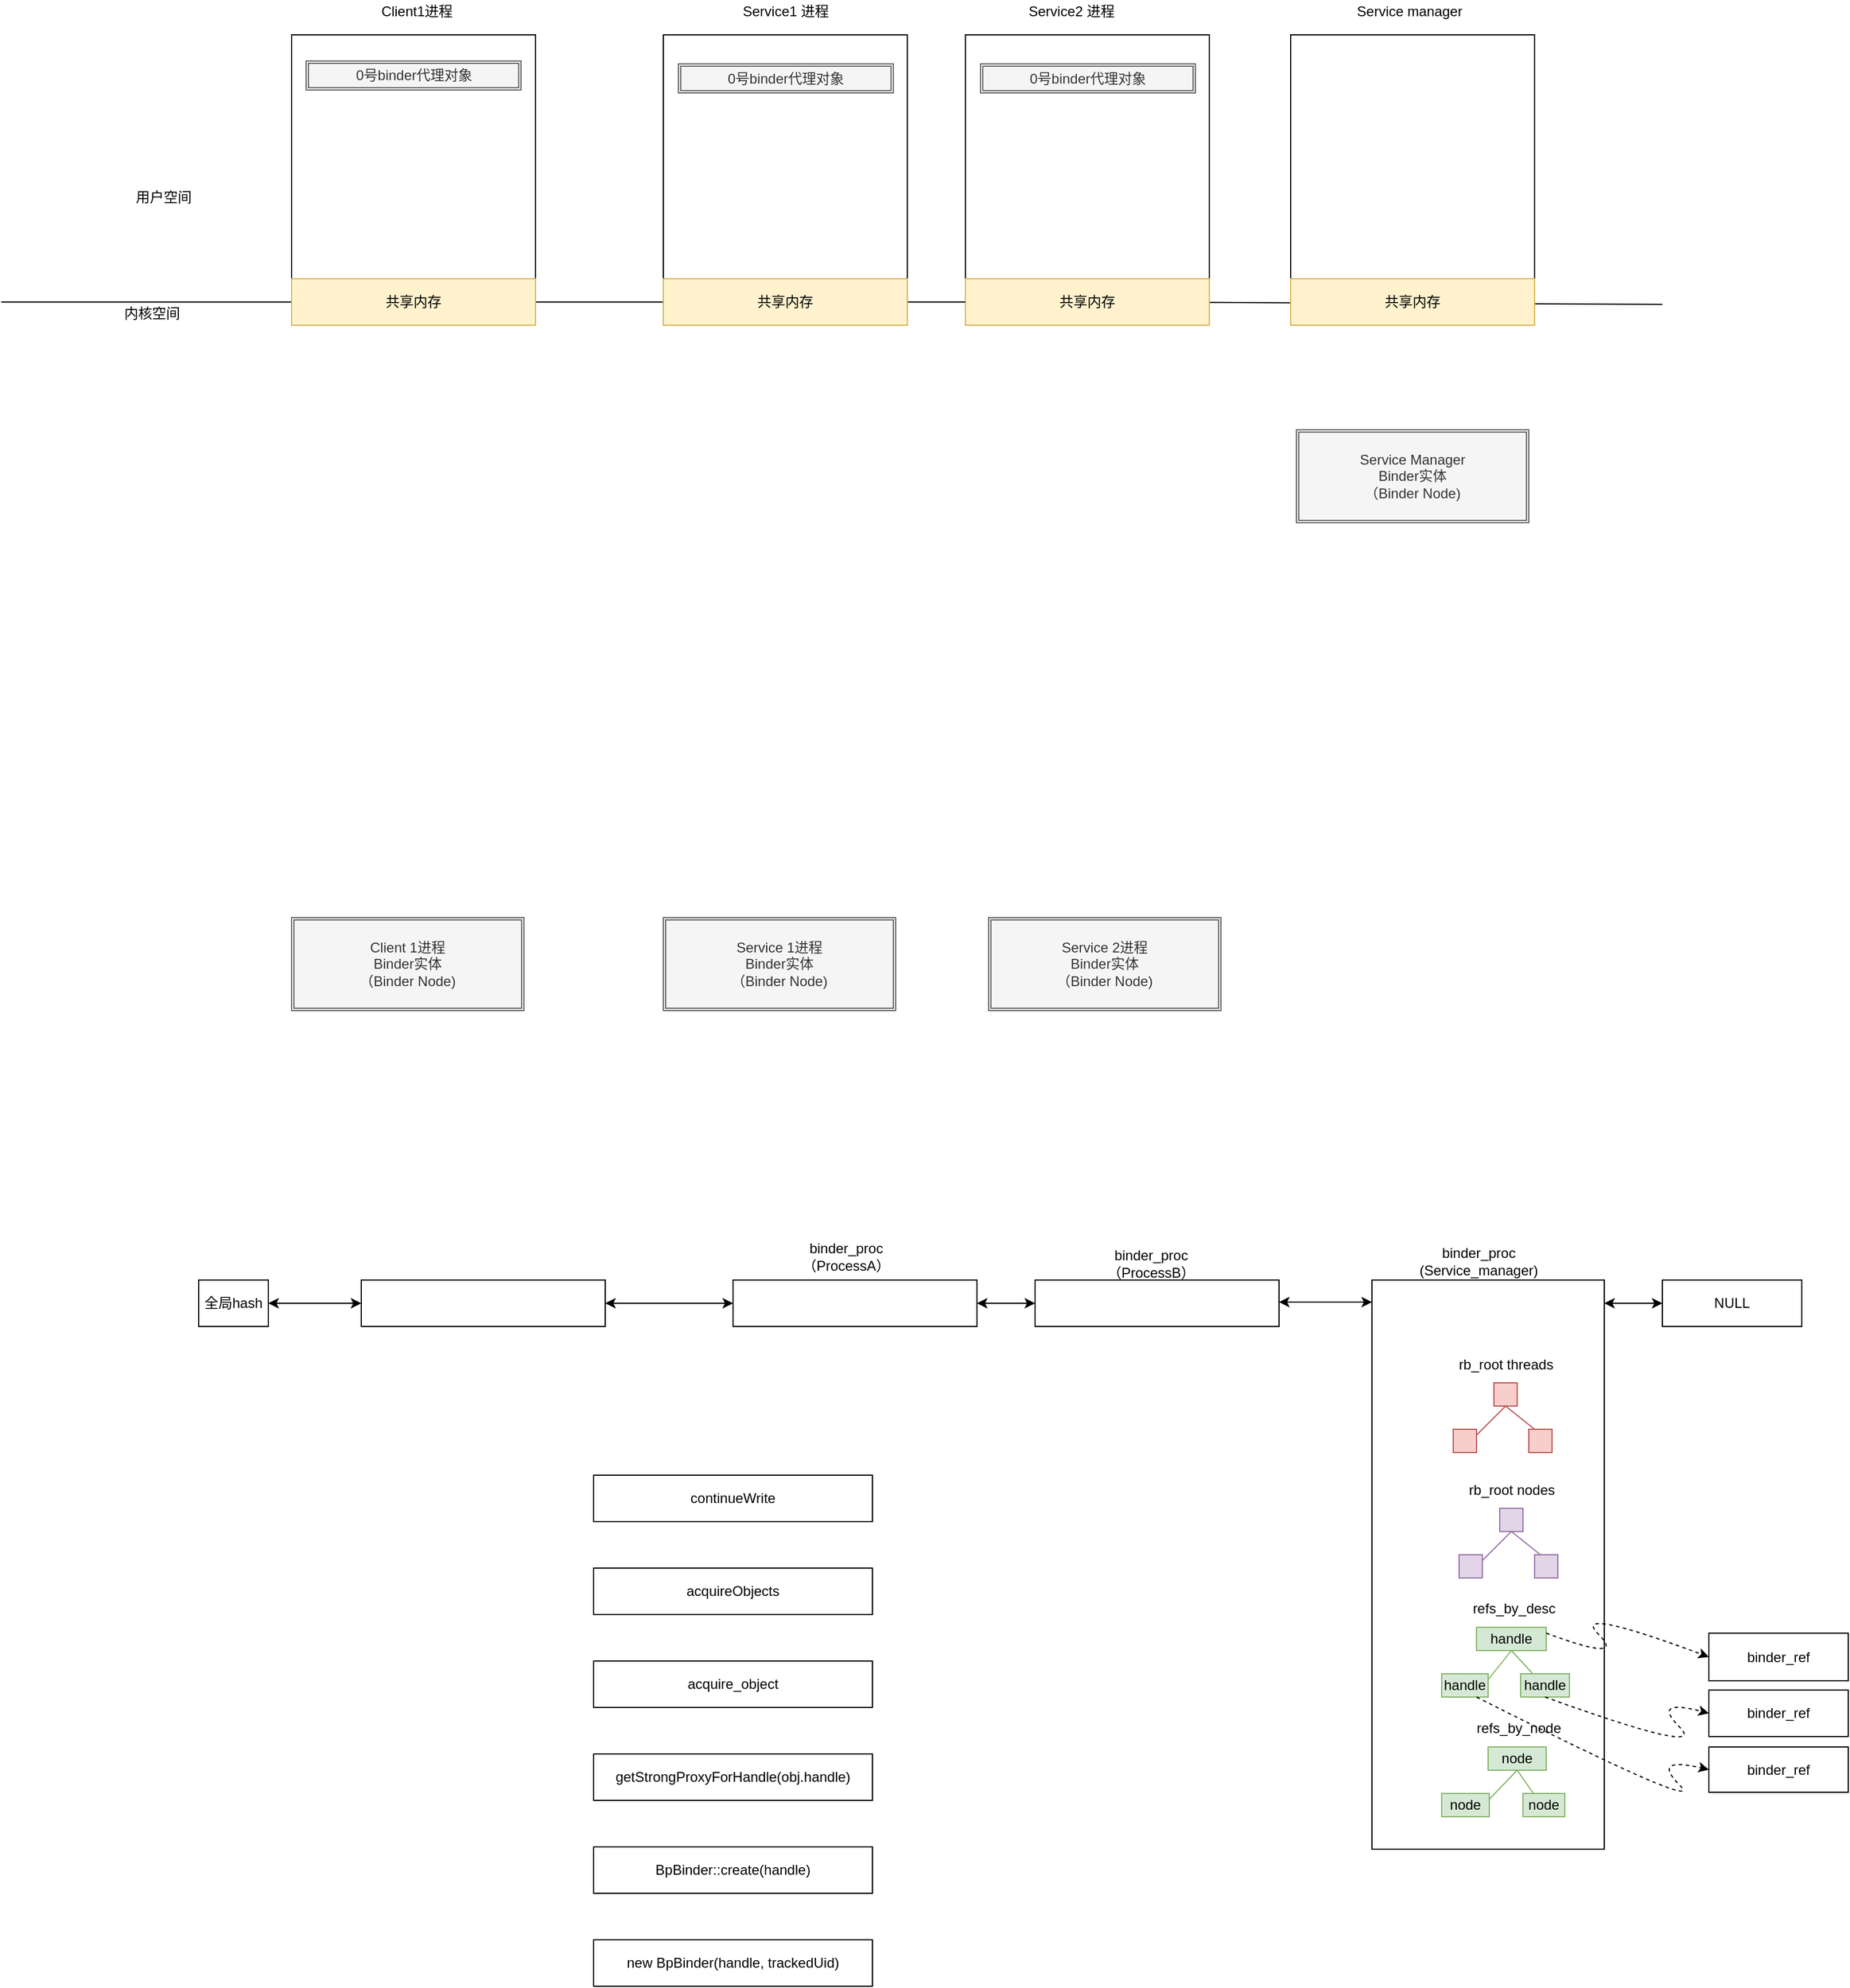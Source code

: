 <mxfile version="10.7.5" type="github"><diagram id="1sXiraTIBglfISHSvtad" name="Page-1"><mxGraphModel dx="2244" dy="747" grid="1" gridSize="10" guides="1" tooltips="1" connect="1" arrows="1" fold="1" page="1" pageScale="1" pageWidth="850" pageHeight="1100" math="0" shadow="0"><root><mxCell id="0"/><mxCell id="1" parent="0"/><mxCell id="0d6eaKr1Ci8hTSFh0KUv-1" value="" style="endArrow=none;html=1;" edge="1" parent="1" source="0d6eaKr1Ci8hTSFh0KUv-19"><mxGeometry width="50" height="50" relative="1" as="geometry"><mxPoint y="260" as="sourcePoint"/><mxPoint x="980" y="262" as="targetPoint"/></mxGeometry></mxCell><mxCell id="0d6eaKr1Ci8hTSFh0KUv-2" value="用户空间" style="text;html=1;strokeColor=none;fillColor=none;align=center;verticalAlign=middle;whiteSpace=wrap;rounded=0;" vertex="1" parent="1"><mxGeometry x="-340" y="160" width="60" height="20" as="geometry"/></mxCell><mxCell id="0d6eaKr1Ci8hTSFh0KUv-3" value="内核空间" style="text;html=1;strokeColor=none;fillColor=none;align=center;verticalAlign=middle;whiteSpace=wrap;rounded=0;" vertex="1" parent="1"><mxGeometry x="-350" y="260" width="60" height="20" as="geometry"/></mxCell><mxCell id="0d6eaKr1Ci8hTSFh0KUv-4" value="" style="rounded=0;whiteSpace=wrap;html=1;" vertex="1" parent="1"><mxGeometry x="120" y="30" width="210" height="210" as="geometry"/></mxCell><mxCell id="0d6eaKr1Ci8hTSFh0KUv-5" value="Service1 进程" style="text;html=1;strokeColor=none;fillColor=none;align=center;verticalAlign=middle;whiteSpace=wrap;rounded=0;" vertex="1" parent="1"><mxGeometry x="184" width="83" height="20" as="geometry"/></mxCell><mxCell id="0d6eaKr1Ci8hTSFh0KUv-6" value="" style="rounded=0;whiteSpace=wrap;html=1;" vertex="1" parent="1"><mxGeometry x="380" y="30" width="210" height="210" as="geometry"/></mxCell><mxCell id="0d6eaKr1Ci8hTSFh0KUv-8" value="" style="rounded=0;whiteSpace=wrap;html=1;" vertex="1" parent="1"><mxGeometry x="660" y="30" width="210" height="210" as="geometry"/></mxCell><mxCell id="0d6eaKr1Ci8hTSFh0KUv-10" value="Service manager" style="text;html=1;strokeColor=none;fillColor=none;align=center;verticalAlign=middle;whiteSpace=wrap;rounded=0;" vertex="1" parent="1"><mxGeometry x="704.5" width="115" height="20" as="geometry"/></mxCell><mxCell id="0d6eaKr1Ci8hTSFh0KUv-11" value="acquire_object" style="rounded=0;whiteSpace=wrap;html=1;" vertex="1" parent="1"><mxGeometry x="60" y="1430" width="240" height="40" as="geometry"/></mxCell><mxCell id="0d6eaKr1Ci8hTSFh0KUv-12" value="getStrongProxyForHandle(obj.handle)" style="rounded=0;whiteSpace=wrap;html=1;" vertex="1" parent="1"><mxGeometry x="60" y="1510" width="240" height="40" as="geometry"/></mxCell><mxCell id="0d6eaKr1Ci8hTSFh0KUv-13" value="BpBinder::create(handle)&lt;br&gt;" style="rounded=0;whiteSpace=wrap;html=1;" vertex="1" parent="1"><mxGeometry x="60" y="1590" width="240" height="40" as="geometry"/></mxCell><mxCell id="0d6eaKr1Ci8hTSFh0KUv-15" value="&lt;span&gt;new BpBinder(handle, trackedUid)&lt;/span&gt;&lt;br&gt;" style="rounded=0;whiteSpace=wrap;html=1;" vertex="1" parent="1"><mxGeometry x="60" y="1670" width="240" height="40" as="geometry"/></mxCell><mxCell id="0d6eaKr1Ci8hTSFh0KUv-16" value="acquireObjects" style="rounded=0;whiteSpace=wrap;html=1;" vertex="1" parent="1"><mxGeometry x="60" y="1350" width="240" height="40" as="geometry"/></mxCell><mxCell id="0d6eaKr1Ci8hTSFh0KUv-17" value="continueWrite" style="rounded=0;whiteSpace=wrap;html=1;" vertex="1" parent="1"><mxGeometry x="60" y="1270" width="240" height="40" as="geometry"/></mxCell><mxCell id="0d6eaKr1Ci8hTSFh0KUv-19" value="共享内存" style="rounded=0;whiteSpace=wrap;html=1;fillColor=#fff2cc;strokeColor=#d6b656;" vertex="1" parent="1"><mxGeometry x="380" y="240" width="210" height="40" as="geometry"/></mxCell><mxCell id="0d6eaKr1Ci8hTSFh0KUv-20" value="" style="endArrow=none;html=1;entryX=0;entryY=0.5;entryDx=0;entryDy=0;" edge="1" parent="1" target="0d6eaKr1Ci8hTSFh0KUv-19"><mxGeometry width="50" height="50" relative="1" as="geometry"><mxPoint x="-450" y="260" as="sourcePoint"/><mxPoint x="350" y="290" as="targetPoint"/></mxGeometry></mxCell><mxCell id="0d6eaKr1Ci8hTSFh0KUv-21" value="共享内存" style="rounded=0;whiteSpace=wrap;html=1;fillColor=#fff2cc;strokeColor=#d6b656;" vertex="1" parent="1"><mxGeometry x="660" y="240" width="210" height="40" as="geometry"/></mxCell><mxCell id="0d6eaKr1Ci8hTSFh0KUv-18" value="共享内存" style="rounded=0;whiteSpace=wrap;html=1;fillColor=#fff2cc;strokeColor=#d6b656;" vertex="1" parent="1"><mxGeometry x="120" y="240" width="210" height="40" as="geometry"/></mxCell><mxCell id="0d6eaKr1Ci8hTSFh0KUv-22" value="" style="rounded=0;whiteSpace=wrap;html=1;" vertex="1" parent="1"><mxGeometry x="180" y="1102" width="210" height="40" as="geometry"/></mxCell><mxCell id="0d6eaKr1Ci8hTSFh0KUv-23" value="" style="rounded=0;whiteSpace=wrap;html=1;" vertex="1" parent="1"><mxGeometry x="440" y="1102" width="210" height="40" as="geometry"/></mxCell><mxCell id="0d6eaKr1Ci8hTSFh0KUv-24" value="" style="rounded=0;whiteSpace=wrap;html=1;" vertex="1" parent="1"><mxGeometry x="730" y="1102" width="200" height="490" as="geometry"/></mxCell><mxCell id="0d6eaKr1Ci8hTSFh0KUv-25" value="NULL" style="rounded=0;whiteSpace=wrap;html=1;" vertex="1" parent="1"><mxGeometry x="980" y="1102" width="120" height="40" as="geometry"/></mxCell><mxCell id="0d6eaKr1Ci8hTSFh0KUv-27" value="" style="endArrow=classic;startArrow=classic;html=1;entryX=0;entryY=0.5;entryDx=0;entryDy=0;exitX=1;exitY=0.5;exitDx=0;exitDy=0;" edge="1" parent="1" source="0d6eaKr1Ci8hTSFh0KUv-93" target="0d6eaKr1Ci8hTSFh0KUv-22"><mxGeometry width="50" height="50" relative="1" as="geometry"><mxPoint x="140" y="1122" as="sourcePoint"/><mxPoint x="205" y="1092" as="targetPoint"/></mxGeometry></mxCell><mxCell id="0d6eaKr1Ci8hTSFh0KUv-28" value="" style="endArrow=classic;startArrow=classic;html=1;entryX=0;entryY=0.5;entryDx=0;entryDy=0;" edge="1" parent="1" source="0d6eaKr1Ci8hTSFh0KUv-22" target="0d6eaKr1Ci8hTSFh0KUv-23"><mxGeometry width="50" height="50" relative="1" as="geometry"><mxPoint x="450" y="1167" as="sourcePoint"/><mxPoint x="500" y="1117" as="targetPoint"/></mxGeometry></mxCell><mxCell id="0d6eaKr1Ci8hTSFh0KUv-29" value="" style="endArrow=classic;startArrow=classic;html=1;" edge="1" parent="1"><mxGeometry width="50" height="50" relative="1" as="geometry"><mxPoint x="650" y="1121" as="sourcePoint"/><mxPoint x="730" y="1121" as="targetPoint"/></mxGeometry></mxCell><mxCell id="0d6eaKr1Ci8hTSFh0KUv-30" value="" style="endArrow=classic;startArrow=classic;html=1;" edge="1" parent="1"><mxGeometry width="50" height="50" relative="1" as="geometry"><mxPoint x="930" y="1122" as="sourcePoint"/><mxPoint x="980" y="1122" as="targetPoint"/></mxGeometry></mxCell><mxCell id="0d6eaKr1Ci8hTSFh0KUv-31" value="" style="rounded=0;whiteSpace=wrap;html=1;fillColor=#f8cecc;strokeColor=#b85450;" vertex="1" parent="1"><mxGeometry x="800" y="1230.5" width="20" height="20" as="geometry"/></mxCell><mxCell id="0d6eaKr1Ci8hTSFh0KUv-32" value="" style="rounded=0;whiteSpace=wrap;html=1;fillColor=#f8cecc;strokeColor=#b85450;" vertex="1" parent="1"><mxGeometry x="865" y="1230.5" width="20" height="20" as="geometry"/></mxCell><mxCell id="0d6eaKr1Ci8hTSFh0KUv-33" value="" style="rounded=0;whiteSpace=wrap;html=1;fillColor=#f8cecc;strokeColor=#b85450;" vertex="1" parent="1"><mxGeometry x="835" y="1190.5" width="20" height="20" as="geometry"/></mxCell><mxCell id="0d6eaKr1Ci8hTSFh0KUv-35" value="rb_root threads" style="text;html=1;align=center;" vertex="1" parent="1"><mxGeometry x="810" y="1160.5" width="70" height="30" as="geometry"/></mxCell><mxCell id="0d6eaKr1Ci8hTSFh0KUv-49" value="" style="endArrow=none;html=1;entryX=0.5;entryY=1;entryDx=0;entryDy=0;exitX=1;exitY=0.25;exitDx=0;exitDy=0;fillColor=#f8cecc;strokeColor=#b85450;" edge="1" parent="1" source="0d6eaKr1Ci8hTSFh0KUv-31" target="0d6eaKr1Ci8hTSFh0KUv-33"><mxGeometry width="50" height="50" relative="1" as="geometry"><mxPoint x="810" y="1250.5" as="sourcePoint"/><mxPoint x="860" y="1200.5" as="targetPoint"/></mxGeometry></mxCell><mxCell id="0d6eaKr1Ci8hTSFh0KUv-50" value="" style="endArrow=none;html=1;entryX=0.5;entryY=1;entryDx=0;entryDy=0;exitX=0.25;exitY=0;exitDx=0;exitDy=0;fillColor=#f8cecc;strokeColor=#b85450;" edge="1" parent="1" source="0d6eaKr1Ci8hTSFh0KUv-32" target="0d6eaKr1Ci8hTSFh0KUv-33"><mxGeometry width="50" height="50" relative="1" as="geometry"><mxPoint x="770" y="1320.5" as="sourcePoint"/><mxPoint x="820" y="1270.5" as="targetPoint"/></mxGeometry></mxCell><mxCell id="0d6eaKr1Ci8hTSFh0KUv-52" value="" style="rounded=0;whiteSpace=wrap;html=1;fillColor=#e1d5e7;strokeColor=#9673a6;" vertex="1" parent="1"><mxGeometry x="805" y="1338.5" width="20" height="20" as="geometry"/></mxCell><mxCell id="0d6eaKr1Ci8hTSFh0KUv-53" value="" style="rounded=0;whiteSpace=wrap;html=1;fillColor=#e1d5e7;strokeColor=#9673a6;" vertex="1" parent="1"><mxGeometry x="870" y="1338.5" width="20" height="20" as="geometry"/></mxCell><mxCell id="0d6eaKr1Ci8hTSFh0KUv-54" value="" style="rounded=0;whiteSpace=wrap;html=1;fillColor=#e1d5e7;strokeColor=#9673a6;" vertex="1" parent="1"><mxGeometry x="840" y="1298.5" width="20" height="20" as="geometry"/></mxCell><mxCell id="0d6eaKr1Ci8hTSFh0KUv-55" value="rb_root nodes" style="text;html=1;align=center;" vertex="1" parent="1"><mxGeometry x="815" y="1268.5" width="70" height="30" as="geometry"/></mxCell><mxCell id="0d6eaKr1Ci8hTSFh0KUv-56" value="" style="endArrow=none;html=1;entryX=0.5;entryY=1;entryDx=0;entryDy=0;exitX=1;exitY=0.25;exitDx=0;exitDy=0;fillColor=#e1d5e7;strokeColor=#9673a6;" edge="1" parent="1" source="0d6eaKr1Ci8hTSFh0KUv-52" target="0d6eaKr1Ci8hTSFh0KUv-54"><mxGeometry width="50" height="50" relative="1" as="geometry"><mxPoint x="815" y="1358.5" as="sourcePoint"/><mxPoint x="865" y="1308.5" as="targetPoint"/></mxGeometry></mxCell><mxCell id="0d6eaKr1Ci8hTSFh0KUv-57" value="" style="endArrow=none;html=1;entryX=0.5;entryY=1;entryDx=0;entryDy=0;exitX=0.25;exitY=0;exitDx=0;exitDy=0;fillColor=#e1d5e7;strokeColor=#9673a6;" edge="1" parent="1" source="0d6eaKr1Ci8hTSFh0KUv-53" target="0d6eaKr1Ci8hTSFh0KUv-54"><mxGeometry width="50" height="50" relative="1" as="geometry"><mxPoint x="775" y="1428.5" as="sourcePoint"/><mxPoint x="825" y="1378.5" as="targetPoint"/></mxGeometry></mxCell><mxCell id="0d6eaKr1Ci8hTSFh0KUv-64" value="handle" style="rounded=0;whiteSpace=wrap;html=1;fillColor=#d5e8d4;strokeColor=#82b366;" vertex="1" parent="1"><mxGeometry x="790" y="1441" width="40" height="20" as="geometry"/></mxCell><mxCell id="0d6eaKr1Ci8hTSFh0KUv-65" value="handle" style="rounded=0;whiteSpace=wrap;html=1;fillColor=#d5e8d4;strokeColor=#82b366;" vertex="1" parent="1"><mxGeometry x="858" y="1441" width="42" height="20" as="geometry"/></mxCell><mxCell id="0d6eaKr1Ci8hTSFh0KUv-66" value="handle" style="rounded=0;whiteSpace=wrap;html=1;fillColor=#d5e8d4;strokeColor=#82b366;" vertex="1" parent="1"><mxGeometry x="820" y="1401" width="60" height="20" as="geometry"/></mxCell><mxCell id="0d6eaKr1Ci8hTSFh0KUv-67" value="refs_by_desc" style="text;html=1;align=center;" vertex="1" parent="1"><mxGeometry x="817" y="1370.5" width="70" height="30" as="geometry"/></mxCell><mxCell id="0d6eaKr1Ci8hTSFh0KUv-68" value="" style="endArrow=none;html=1;entryX=0.5;entryY=1;entryDx=0;entryDy=0;exitX=1;exitY=0.25;exitDx=0;exitDy=0;fillColor=#d5e8d4;strokeColor=#82b366;" edge="1" parent="1" source="0d6eaKr1Ci8hTSFh0KUv-64" target="0d6eaKr1Ci8hTSFh0KUv-66"><mxGeometry width="50" height="50" relative="1" as="geometry"><mxPoint x="817" y="1460.5" as="sourcePoint"/><mxPoint x="867" y="1410.5" as="targetPoint"/></mxGeometry></mxCell><mxCell id="0d6eaKr1Ci8hTSFh0KUv-69" value="" style="endArrow=none;html=1;entryX=0.5;entryY=1;entryDx=0;entryDy=0;exitX=0.25;exitY=0;exitDx=0;exitDy=0;fillColor=#d5e8d4;strokeColor=#82b366;" edge="1" parent="1" source="0d6eaKr1Ci8hTSFh0KUv-65" target="0d6eaKr1Ci8hTSFh0KUv-66"><mxGeometry width="50" height="50" relative="1" as="geometry"><mxPoint x="777" y="1530.5" as="sourcePoint"/><mxPoint x="827" y="1480.5" as="targetPoint"/></mxGeometry></mxCell><mxCell id="0d6eaKr1Ci8hTSFh0KUv-70" value="node" style="rounded=0;whiteSpace=wrap;html=1;fillColor=#d5e8d4;strokeColor=#82b366;" vertex="1" parent="1"><mxGeometry x="790" y="1544" width="41" height="20" as="geometry"/></mxCell><mxCell id="0d6eaKr1Ci8hTSFh0KUv-71" value="node" style="rounded=0;whiteSpace=wrap;html=1;fillColor=#d5e8d4;strokeColor=#82b366;" vertex="1" parent="1"><mxGeometry x="860" y="1544" width="36" height="20" as="geometry"/></mxCell><mxCell id="0d6eaKr1Ci8hTSFh0KUv-72" value="node" style="rounded=0;whiteSpace=wrap;html=1;fillColor=#d5e8d4;strokeColor=#82b366;" vertex="1" parent="1"><mxGeometry x="830" y="1504" width="50" height="20" as="geometry"/></mxCell><mxCell id="0d6eaKr1Ci8hTSFh0KUv-73" value="refs_by_node" style="text;html=1;align=center;" vertex="1" parent="1"><mxGeometry x="821" y="1473.5" width="70" height="30" as="geometry"/></mxCell><mxCell id="0d6eaKr1Ci8hTSFh0KUv-74" value="" style="endArrow=none;html=1;entryX=0.5;entryY=1;entryDx=0;entryDy=0;exitX=1;exitY=0.25;exitDx=0;exitDy=0;fillColor=#d5e8d4;strokeColor=#82b366;" edge="1" parent="1" source="0d6eaKr1Ci8hTSFh0KUv-70" target="0d6eaKr1Ci8hTSFh0KUv-72"><mxGeometry width="50" height="50" relative="1" as="geometry"><mxPoint x="821" y="1563.5" as="sourcePoint"/><mxPoint x="871" y="1513.5" as="targetPoint"/></mxGeometry></mxCell><mxCell id="0d6eaKr1Ci8hTSFh0KUv-75" value="" style="endArrow=none;html=1;entryX=0.5;entryY=1;entryDx=0;entryDy=0;exitX=0.25;exitY=0;exitDx=0;exitDy=0;fillColor=#d5e8d4;strokeColor=#82b366;" edge="1" parent="1" source="0d6eaKr1Ci8hTSFh0KUv-71" target="0d6eaKr1Ci8hTSFh0KUv-72"><mxGeometry width="50" height="50" relative="1" as="geometry"><mxPoint x="781" y="1633.5" as="sourcePoint"/><mxPoint x="831" y="1583.5" as="targetPoint"/></mxGeometry></mxCell><mxCell id="0d6eaKr1Ci8hTSFh0KUv-76" value="binder_proc&lt;br&gt;(Service_manager)" style="text;html=1;strokeColor=none;fillColor=none;align=center;verticalAlign=middle;whiteSpace=wrap;rounded=0;" vertex="1" parent="1"><mxGeometry x="802" y="1076" width="40" height="20" as="geometry"/></mxCell><mxCell id="0d6eaKr1Ci8hTSFh0KUv-77" value="binder_proc&lt;br&gt;（ProcessB）&lt;br&gt;" style="text;html=1;strokeColor=none;fillColor=none;align=center;verticalAlign=middle;whiteSpace=wrap;rounded=0;" vertex="1" parent="1"><mxGeometry x="520" y="1078" width="40" height="20" as="geometry"/></mxCell><mxCell id="0d6eaKr1Ci8hTSFh0KUv-81" value="binder_proc&lt;br&gt;（ProcessA）&lt;br&gt;" style="text;html=1;strokeColor=none;fillColor=none;align=center;verticalAlign=middle;whiteSpace=wrap;rounded=0;" vertex="1" parent="1"><mxGeometry x="255" y="1072" width="45" height="20" as="geometry"/></mxCell><mxCell id="0d6eaKr1Ci8hTSFh0KUv-82" value="binder_ref" style="rounded=0;whiteSpace=wrap;html=1;align=center;" vertex="1" parent="1"><mxGeometry x="1020" y="1406" width="120" height="41" as="geometry"/></mxCell><mxCell id="0d6eaKr1Ci8hTSFh0KUv-83" value="binder_ref" style="rounded=0;whiteSpace=wrap;html=1;align=center;" vertex="1" parent="1"><mxGeometry x="1020" y="1455" width="120" height="40" as="geometry"/></mxCell><mxCell id="0d6eaKr1Ci8hTSFh0KUv-84" value="binder_ref" style="rounded=0;whiteSpace=wrap;html=1;align=center;" vertex="1" parent="1"><mxGeometry x="1020" y="1504" width="120" height="39" as="geometry"/></mxCell><mxCell id="0d6eaKr1Ci8hTSFh0KUv-86" value="" style="curved=1;endArrow=classic;html=1;exitX=1;exitY=0.25;exitDx=0;exitDy=0;entryX=0;entryY=0.5;entryDx=0;entryDy=0;dashed=1;" edge="1" parent="1" source="0d6eaKr1Ci8hTSFh0KUv-66" target="0d6eaKr1Ci8hTSFh0KUv-82"><mxGeometry width="50" height="50" relative="1" as="geometry"><mxPoint x="900" y="1432" as="sourcePoint"/><mxPoint x="950" y="1382" as="targetPoint"/><Array as="points"><mxPoint x="950" y="1432"/><mxPoint x="900" y="1382"/></Array></mxGeometry></mxCell><mxCell id="0d6eaKr1Ci8hTSFh0KUv-87" value="" style="curved=1;endArrow=classic;html=1;dashed=1;entryX=0;entryY=0.5;entryDx=0;entryDy=0;exitX=0.5;exitY=1;exitDx=0;exitDy=0;" edge="1" parent="1" source="0d6eaKr1Ci8hTSFh0KUv-65" target="0d6eaKr1Ci8hTSFh0KUv-83"><mxGeometry width="50" height="50" relative="1" as="geometry"><mxPoint x="970" y="1512" as="sourcePoint"/><mxPoint x="1020" y="1462" as="targetPoint"/><Array as="points"><mxPoint x="1020" y="1512"/><mxPoint x="970" y="1462"/></Array></mxGeometry></mxCell><mxCell id="0d6eaKr1Ci8hTSFh0KUv-88" value="" style="curved=1;endArrow=classic;html=1;dashed=1;entryX=0;entryY=0.5;entryDx=0;entryDy=0;exitX=0.75;exitY=1;exitDx=0;exitDy=0;" edge="1" parent="1" source="0d6eaKr1Ci8hTSFh0KUv-64" target="0d6eaKr1Ci8hTSFh0KUv-84"><mxGeometry width="50" height="50" relative="1" as="geometry"><mxPoint x="970" y="1562" as="sourcePoint"/><mxPoint x="1020" y="1512" as="targetPoint"/><Array as="points"><mxPoint x="1020" y="1562"/><mxPoint x="970" y="1512"/></Array></mxGeometry></mxCell><mxCell id="0d6eaKr1Ci8hTSFh0KUv-90" value="" style="rounded=0;whiteSpace=wrap;html=1;" vertex="1" parent="1"><mxGeometry x="-200" y="30" width="210" height="210" as="geometry"/></mxCell><mxCell id="0d6eaKr1Ci8hTSFh0KUv-91" value="共享内存" style="rounded=0;whiteSpace=wrap;html=1;fillColor=#fff2cc;strokeColor=#d6b656;" vertex="1" parent="1"><mxGeometry x="-200" y="240" width="210" height="40" as="geometry"/></mxCell><mxCell id="0d6eaKr1Ci8hTSFh0KUv-92" value="全局hash" style="rounded=0;whiteSpace=wrap;html=1;" vertex="1" parent="1"><mxGeometry x="-280" y="1102" width="60" height="40" as="geometry"/></mxCell><mxCell id="0d6eaKr1Ci8hTSFh0KUv-93" value="" style="rounded=0;whiteSpace=wrap;html=1;" vertex="1" parent="1"><mxGeometry x="-140" y="1102" width="210" height="40" as="geometry"/></mxCell><mxCell id="0d6eaKr1Ci8hTSFh0KUv-94" value="" style="endArrow=classic;startArrow=classic;html=1;exitX=1;exitY=0.5;exitDx=0;exitDy=0;" edge="1" parent="1"><mxGeometry width="50" height="50" relative="1" as="geometry"><mxPoint x="-220" y="1122" as="sourcePoint"/><mxPoint x="-140" y="1122" as="targetPoint"/></mxGeometry></mxCell><mxCell id="0d6eaKr1Ci8hTSFh0KUv-95" value="Client1进程" style="text;html=1;strokeColor=none;fillColor=none;align=center;verticalAlign=middle;whiteSpace=wrap;rounded=0;" vertex="1" parent="1"><mxGeometry x="-127" width="70" height="20" as="geometry"/></mxCell><mxCell id="0d6eaKr1Ci8hTSFh0KUv-96" value="Service2 进程" style="text;html=1;strokeColor=none;fillColor=none;align=center;verticalAlign=middle;whiteSpace=wrap;rounded=0;" vertex="1" parent="1"><mxGeometry x="430" width="83" height="20" as="geometry"/></mxCell><mxCell id="0d6eaKr1Ci8hTSFh0KUv-97" value="Service Manager &lt;br&gt;Binder实体&lt;br&gt;（Binder Node)&lt;br&gt;" style="shape=ext;double=1;rounded=0;whiteSpace=wrap;html=1;align=center;fillColor=#f5f5f5;strokeColor=#666666;fontColor=#333333;" vertex="1" parent="1"><mxGeometry x="665" y="370" width="200" height="80" as="geometry"/></mxCell><mxCell id="0d6eaKr1Ci8hTSFh0KUv-98" value="Service 2进程&lt;br&gt;Binder实体&lt;br&gt;（Binder Node)&lt;br&gt;" style="shape=ext;double=1;rounded=0;whiteSpace=wrap;html=1;align=center;fillColor=#f5f5f5;strokeColor=#666666;fontColor=#333333;" vertex="1" parent="1"><mxGeometry x="400" y="790" width="200" height="80" as="geometry"/></mxCell><mxCell id="0d6eaKr1Ci8hTSFh0KUv-99" value="Service 1进程&lt;br&gt;Binder实体&lt;br&gt;（Binder Node)&lt;br&gt;" style="shape=ext;double=1;rounded=0;whiteSpace=wrap;html=1;align=center;fillColor=#f5f5f5;strokeColor=#666666;fontColor=#333333;" vertex="1" parent="1"><mxGeometry x="120" y="790" width="200" height="80" as="geometry"/></mxCell><mxCell id="0d6eaKr1Ci8hTSFh0KUv-100" value="Client 1进程&lt;br&gt;Binder实体&lt;br&gt;（Binder Node)&lt;br&gt;" style="shape=ext;double=1;rounded=0;whiteSpace=wrap;html=1;align=center;fillColor=#f5f5f5;strokeColor=#666666;fontColor=#333333;" vertex="1" parent="1"><mxGeometry x="-200" y="790" width="200" height="80" as="geometry"/></mxCell><mxCell id="0d6eaKr1Ci8hTSFh0KUv-101" value="0号binder代理对象&lt;br&gt;" style="shape=ext;double=1;rounded=0;whiteSpace=wrap;html=1;align=center;fillColor=#f5f5f5;strokeColor=#666666;fontColor=#333333;" vertex="1" parent="1"><mxGeometry x="393" y="55" width="185" height="25" as="geometry"/></mxCell><mxCell id="0d6eaKr1Ci8hTSFh0KUv-102" value="0号binder代理对象&lt;br&gt;" style="shape=ext;double=1;rounded=0;whiteSpace=wrap;html=1;align=center;fillColor=#f5f5f5;strokeColor=#666666;fontColor=#333333;" vertex="1" parent="1"><mxGeometry x="133" y="55" width="185" height="25" as="geometry"/></mxCell><mxCell id="0d6eaKr1Ci8hTSFh0KUv-103" value="0号binder代理对象&lt;br&gt;" style="shape=ext;double=1;rounded=0;whiteSpace=wrap;html=1;align=center;fillColor=#f5f5f5;strokeColor=#666666;fontColor=#333333;" vertex="1" parent="1"><mxGeometry x="-187.5" y="52.5" width="185" height="25" as="geometry"/></mxCell></root></mxGraphModel></diagram></mxfile>